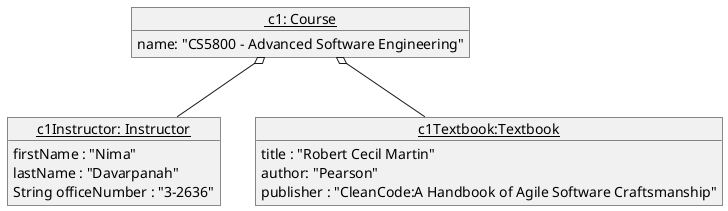 @startuml
'https://plantuml.com/object-diagram

object "<u> c1: Course" as c1 {
    name: "CS5800 - Advanced Software Engineering"

}

object "<u>c1Instructor: Instructor" as c1Instructor {
    firstName : "Nima"
    lastName : "Davarpanah"
    String officeNumber : "3-2636"
}

object "<u>c1Textbook:Textbook" as c1Textbook {
    title : "Robert Cecil Martin"
    author: "Pearson"
    publisher : "CleanCode:A Handbook of Agile Software Craftsmanship"
}

c1  o--  c1Instructor
c1  o--  c1Textbook

@enduml
